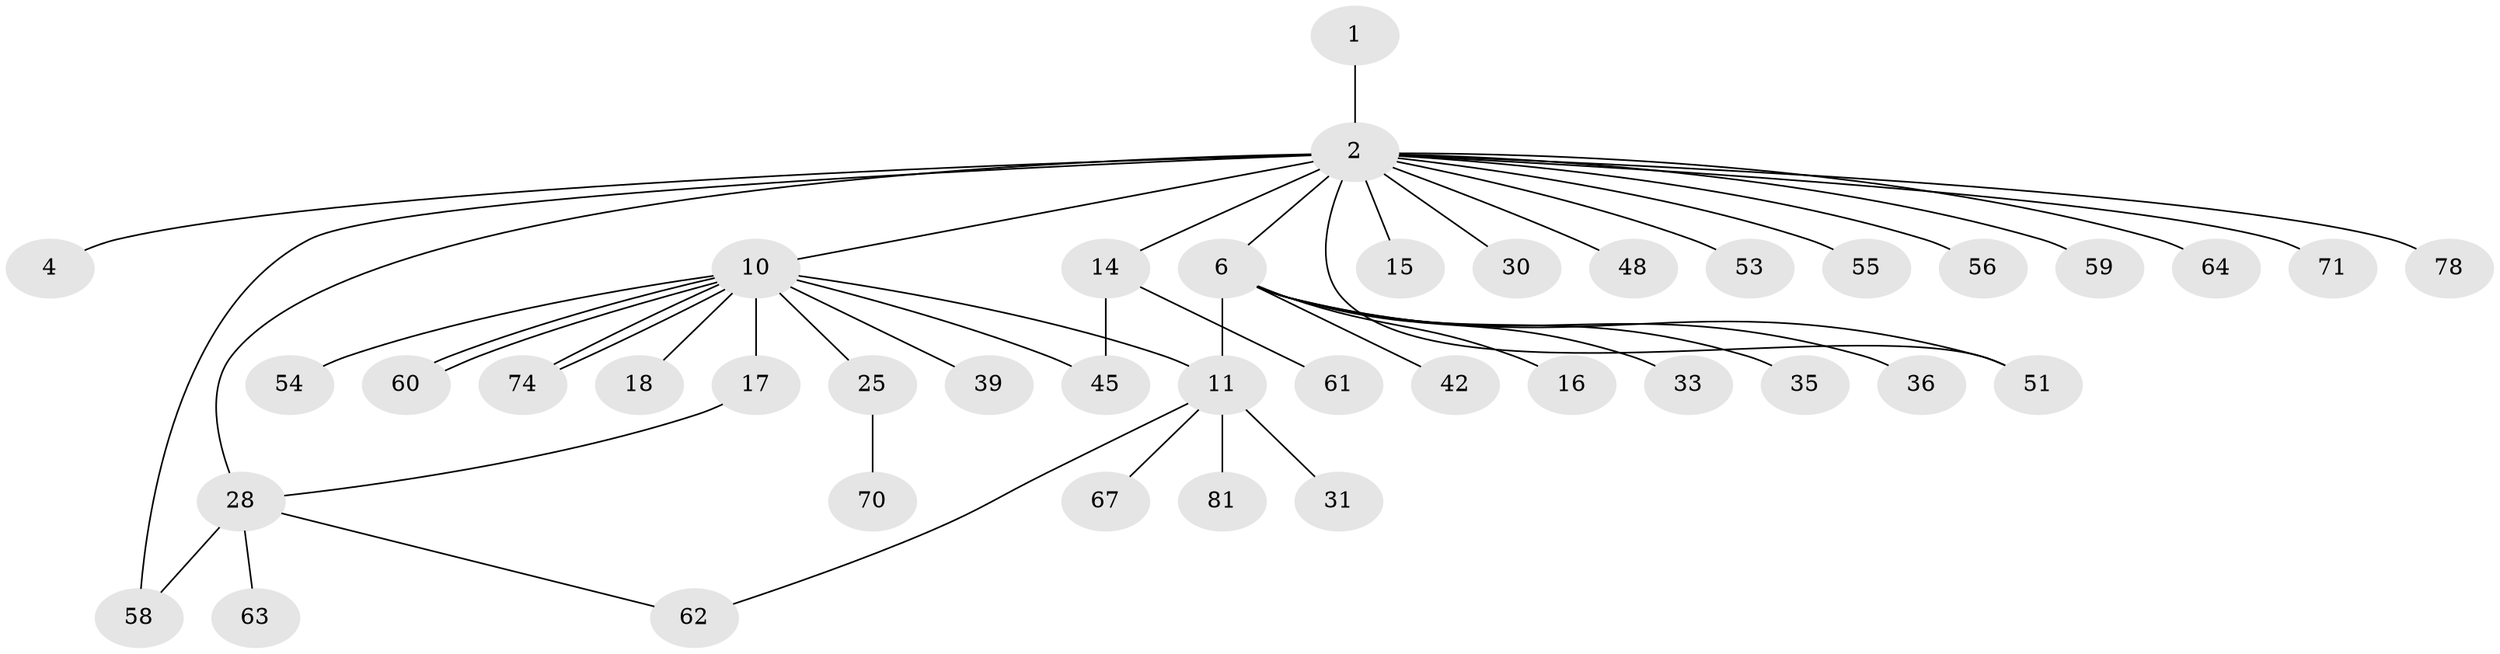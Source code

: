 // original degree distribution, {1: 0.5308641975308642, 24: 0.012345679012345678, 2: 0.2839506172839506, 4: 0.06172839506172839, 11: 0.012345679012345678, 17: 0.012345679012345678, 5: 0.024691358024691357, 3: 0.037037037037037035, 8: 0.012345679012345678, 6: 0.012345679012345678}
// Generated by graph-tools (version 1.1) at 2025/14/03/09/25 04:14:42]
// undirected, 40 vertices, 47 edges
graph export_dot {
graph [start="1"]
  node [color=gray90,style=filled];
  1;
  2 [super="+8+52+26+3+5+76+13+7+66+75"];
  4;
  6 [super="+9+27+12"];
  10 [super="+69+24+73+20+47"];
  11 [super="+65+19"];
  14 [super="+68"];
  15;
  16;
  17;
  18;
  25 [super="+50"];
  28 [super="+34+37+79+80"];
  30;
  31 [super="+46"];
  33;
  35;
  36;
  39;
  42;
  45;
  48;
  51 [super="+57"];
  53;
  54;
  55;
  56;
  58;
  59;
  60;
  61;
  62;
  63;
  64;
  67;
  70;
  71;
  74;
  78;
  81;
  1 -- 2;
  2 -- 4;
  2 -- 6 [weight=3];
  2 -- 10;
  2 -- 14;
  2 -- 15;
  2 -- 28 [weight=2];
  2 -- 48;
  2 -- 55;
  2 -- 59;
  2 -- 64;
  2 -- 78;
  2 -- 58;
  2 -- 71;
  2 -- 51;
  2 -- 53;
  2 -- 56;
  2 -- 30;
  6 -- 33;
  6 -- 35;
  6 -- 36;
  6 -- 42;
  6 -- 11 [weight=3];
  6 -- 16;
  6 -- 51;
  10 -- 17;
  10 -- 18;
  10 -- 25;
  10 -- 39;
  10 -- 45;
  10 -- 54;
  10 -- 60;
  10 -- 60;
  10 -- 74;
  10 -- 74;
  10 -- 11 [weight=2];
  11 -- 81;
  11 -- 67;
  11 -- 62;
  11 -- 31;
  14 -- 45;
  14 -- 61;
  17 -- 28;
  25 -- 70;
  28 -- 62;
  28 -- 63;
  28 -- 58;
}
